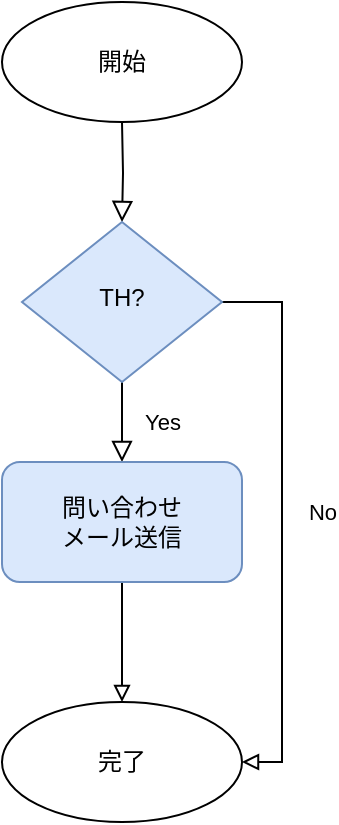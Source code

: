 <mxfile version="20.3.6" type="github">
  <diagram id="C5RBs43oDa-KdzZeNtuy" name="Page-1">
    <mxGraphModel dx="494" dy="543" grid="1" gridSize="10" guides="1" tooltips="1" connect="1" arrows="1" fold="1" page="1" pageScale="1" pageWidth="827" pageHeight="1169" math="0" shadow="0">
      <root>
        <mxCell id="WIyWlLk6GJQsqaUBKTNV-0" />
        <mxCell id="WIyWlLk6GJQsqaUBKTNV-1" parent="WIyWlLk6GJQsqaUBKTNV-0" />
        <mxCell id="WIyWlLk6GJQsqaUBKTNV-2" value="" style="rounded=0;html=1;jettySize=auto;orthogonalLoop=1;fontSize=11;endArrow=block;endFill=0;endSize=8;strokeWidth=1;shadow=0;labelBackgroundColor=none;edgeStyle=orthogonalEdgeStyle;" parent="WIyWlLk6GJQsqaUBKTNV-1" target="WIyWlLk6GJQsqaUBKTNV-6" edge="1">
          <mxGeometry relative="1" as="geometry">
            <mxPoint x="220" y="120" as="sourcePoint" />
          </mxGeometry>
        </mxCell>
        <mxCell id="WIyWlLk6GJQsqaUBKTNV-4" value="Yes" style="rounded=0;html=1;jettySize=auto;orthogonalLoop=1;fontSize=11;endArrow=block;endFill=0;endSize=8;strokeWidth=1;shadow=0;labelBackgroundColor=none;edgeStyle=orthogonalEdgeStyle;" parent="WIyWlLk6GJQsqaUBKTNV-1" source="WIyWlLk6GJQsqaUBKTNV-6" edge="1">
          <mxGeometry y="20" relative="1" as="geometry">
            <mxPoint as="offset" />
            <mxPoint x="220" y="290" as="targetPoint" />
          </mxGeometry>
        </mxCell>
        <mxCell id="rKMKvAkk2KBtUYU5qK6V-8" value="" style="edgeStyle=orthogonalEdgeStyle;rounded=0;orthogonalLoop=1;jettySize=auto;html=1;endArrow=block;endFill=0;entryX=1;entryY=0.5;entryDx=0;entryDy=0;" edge="1" parent="WIyWlLk6GJQsqaUBKTNV-1" source="WIyWlLk6GJQsqaUBKTNV-6" target="rKMKvAkk2KBtUYU5qK6V-15">
          <mxGeometry relative="1" as="geometry">
            <mxPoint x="280" y="450" as="targetPoint" />
            <Array as="points">
              <mxPoint x="300" y="210" />
              <mxPoint x="300" y="440" />
            </Array>
          </mxGeometry>
        </mxCell>
        <mxCell id="rKMKvAkk2KBtUYU5qK6V-9" value="No" style="edgeLabel;html=1;align=center;verticalAlign=middle;resizable=0;points=[];" vertex="1" connectable="0" parent="rKMKvAkk2KBtUYU5qK6V-8">
          <mxGeometry x="-0.099" y="-1" relative="1" as="geometry">
            <mxPoint x="21" y="9" as="offset" />
          </mxGeometry>
        </mxCell>
        <UserObject label="TH?" link="https://srs.hrd-s.com" id="WIyWlLk6GJQsqaUBKTNV-6">
          <mxCell style="rhombus;whiteSpace=wrap;html=1;shadow=0;fontFamily=Helvetica;fontSize=12;align=center;strokeWidth=1;spacing=6;spacingTop=-4;fillColor=#dae8fc;strokeColor=#6c8ebf;" parent="WIyWlLk6GJQsqaUBKTNV-1" vertex="1">
            <mxGeometry x="170" y="170" width="100" height="80" as="geometry" />
          </mxCell>
        </UserObject>
        <mxCell id="rKMKvAkk2KBtUYU5qK6V-11" style="edgeStyle=orthogonalEdgeStyle;rounded=0;orthogonalLoop=1;jettySize=auto;html=1;entryX=0.5;entryY=0;entryDx=0;entryDy=0;endArrow=block;endFill=0;exitX=0.5;exitY=1;exitDx=0;exitDy=0;" edge="1" parent="WIyWlLk6GJQsqaUBKTNV-1" source="rKMKvAkk2KBtUYU5qK6V-13" target="rKMKvAkk2KBtUYU5qK6V-15">
          <mxGeometry relative="1" as="geometry">
            <mxPoint x="220" y="370" as="sourcePoint" />
            <mxPoint x="220" y="430" as="targetPoint" />
          </mxGeometry>
        </mxCell>
        <UserObject label="問い合わせ&lt;br&gt;メール送信" link="https://inquiry.hrd-s.com/login" linkTarget="_blank" id="rKMKvAkk2KBtUYU5qK6V-13">
          <mxCell style="rounded=1;whiteSpace=wrap;html=1;fillColor=#dae8fc;strokeColor=#6c8ebf;" vertex="1" parent="WIyWlLk6GJQsqaUBKTNV-1">
            <mxGeometry x="160" y="290" width="120" height="60" as="geometry" />
          </mxCell>
        </UserObject>
        <mxCell id="rKMKvAkk2KBtUYU5qK6V-14" value="開始" style="ellipse;whiteSpace=wrap;html=1;" vertex="1" parent="WIyWlLk6GJQsqaUBKTNV-1">
          <mxGeometry x="160" y="60" width="120" height="60" as="geometry" />
        </mxCell>
        <mxCell id="rKMKvAkk2KBtUYU5qK6V-15" value="完了" style="ellipse;whiteSpace=wrap;html=1;" vertex="1" parent="WIyWlLk6GJQsqaUBKTNV-1">
          <mxGeometry x="160" y="410" width="120" height="60" as="geometry" />
        </mxCell>
      </root>
    </mxGraphModel>
  </diagram>
</mxfile>
